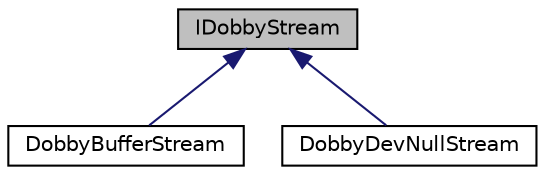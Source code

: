 digraph "IDobbyStream"
{
 // LATEX_PDF_SIZE
  edge [fontname="Helvetica",fontsize="10",labelfontname="Helvetica",labelfontsize="10"];
  node [fontname="Helvetica",fontsize="10",shape=record];
  Node1 [label="IDobbyStream",height=0.2,width=0.4,color="black", fillcolor="grey75", style="filled", fontcolor="black",tooltip="Interface for all character streams used in the daemon."];
  Node1 -> Node2 [dir="back",color="midnightblue",fontsize="10",style="solid",fontname="Helvetica"];
  Node2 [label="DobbyBufferStream",height=0.2,width=0.4,color="black", fillcolor="white", style="filled",URL="$classDobbyBufferStream.html",tooltip="Stream that just redirects all the input to an internal memory buffer."];
  Node1 -> Node3 [dir="back",color="midnightblue",fontsize="10",style="solid",fontname="Helvetica"];
  Node3 [label="DobbyDevNullStream",height=0.2,width=0.4,color="black", fillcolor="white", style="filled",URL="$classDobbyDevNullStream.html",tooltip="Stream that just redirects all the input to /dev/null."];
}
